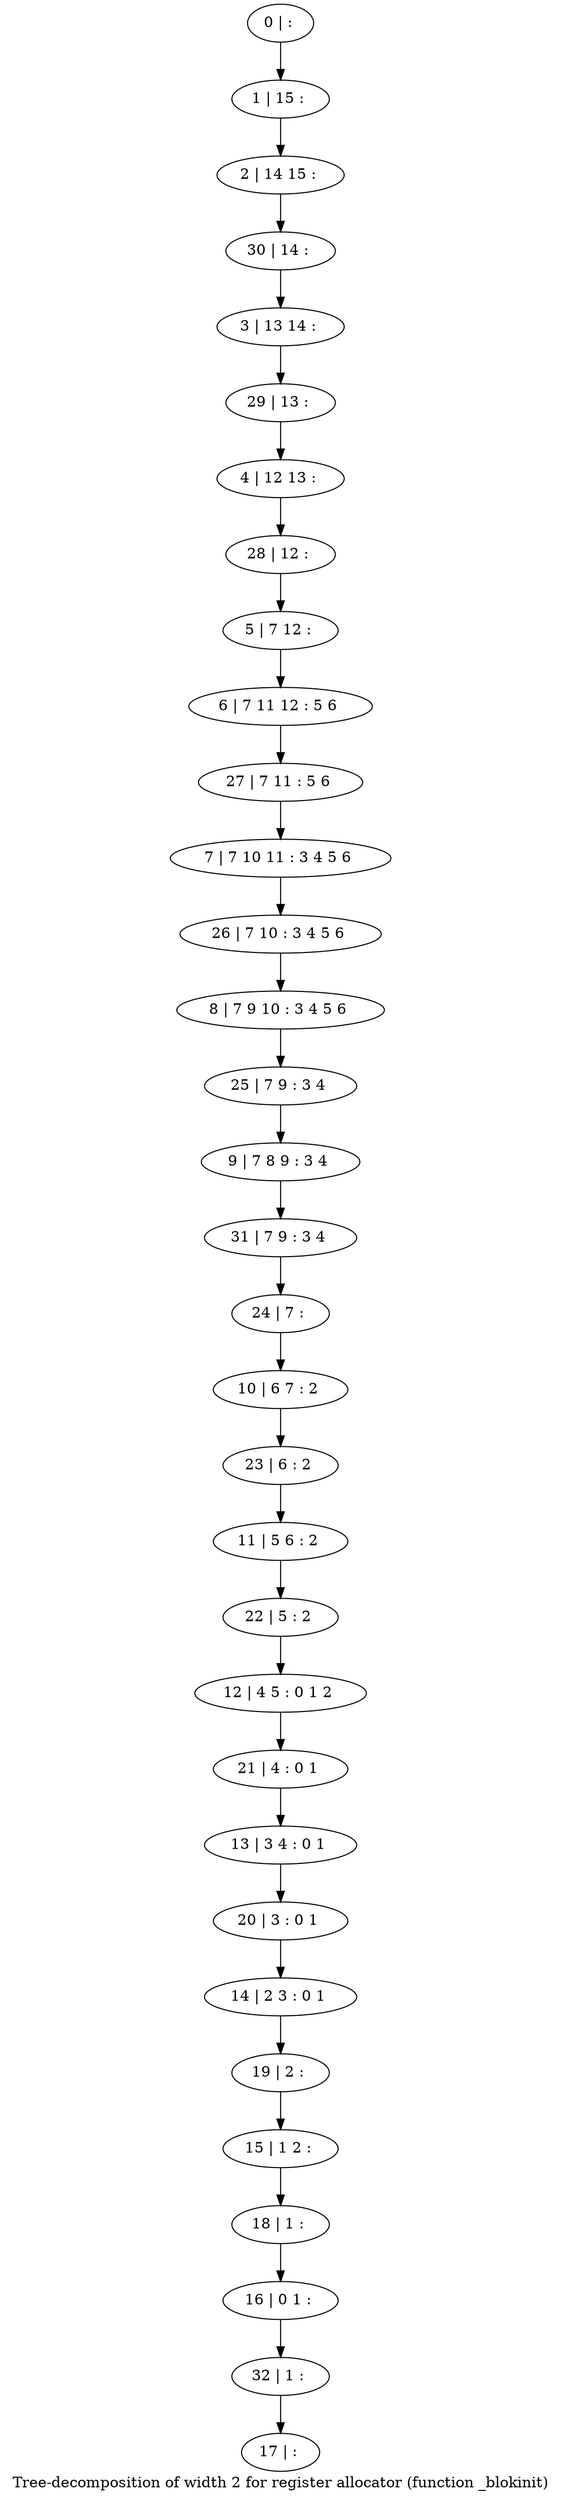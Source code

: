 digraph G {
graph [label="Tree-decomposition of width 2 for register allocator (function _blokinit)"]
0[label="0 | : "];
1[label="1 | 15 : "];
2[label="2 | 14 15 : "];
3[label="3 | 13 14 : "];
4[label="4 | 12 13 : "];
5[label="5 | 7 12 : "];
6[label="6 | 7 11 12 : 5 6 "];
7[label="7 | 7 10 11 : 3 4 5 6 "];
8[label="8 | 7 9 10 : 3 4 5 6 "];
9[label="9 | 7 8 9 : 3 4 "];
10[label="10 | 6 7 : 2 "];
11[label="11 | 5 6 : 2 "];
12[label="12 | 4 5 : 0 1 2 "];
13[label="13 | 3 4 : 0 1 "];
14[label="14 | 2 3 : 0 1 "];
15[label="15 | 1 2 : "];
16[label="16 | 0 1 : "];
17[label="17 | : "];
18[label="18 | 1 : "];
19[label="19 | 2 : "];
20[label="20 | 3 : 0 1 "];
21[label="21 | 4 : 0 1 "];
22[label="22 | 5 : 2 "];
23[label="23 | 6 : 2 "];
24[label="24 | 7 : "];
25[label="25 | 7 9 : 3 4 "];
26[label="26 | 7 10 : 3 4 5 6 "];
27[label="27 | 7 11 : 5 6 "];
28[label="28 | 12 : "];
29[label="29 | 13 : "];
30[label="30 | 14 : "];
31[label="31 | 7 9 : 3 4 "];
32[label="32 | 1 : "];
0->1 ;
1->2 ;
5->6 ;
18->16 ;
15->18 ;
19->15 ;
14->19 ;
20->14 ;
13->20 ;
21->13 ;
12->21 ;
22->12 ;
11->22 ;
23->11 ;
10->23 ;
24->10 ;
25->9 ;
8->25 ;
26->8 ;
7->26 ;
27->7 ;
6->27 ;
28->5 ;
4->28 ;
29->4 ;
3->29 ;
30->3 ;
2->30 ;
31->24 ;
9->31 ;
32->17 ;
16->32 ;
}
